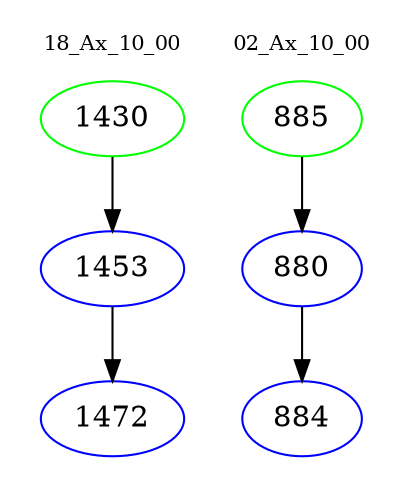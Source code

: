 digraph{
subgraph cluster_0 {
color = white
label = "18_Ax_10_00";
fontsize=10;
T0_1430 [label="1430", color="green"]
T0_1430 -> T0_1453 [color="black"]
T0_1453 [label="1453", color="blue"]
T0_1453 -> T0_1472 [color="black"]
T0_1472 [label="1472", color="blue"]
}
subgraph cluster_1 {
color = white
label = "02_Ax_10_00";
fontsize=10;
T1_885 [label="885", color="green"]
T1_885 -> T1_880 [color="black"]
T1_880 [label="880", color="blue"]
T1_880 -> T1_884 [color="black"]
T1_884 [label="884", color="blue"]
}
}
